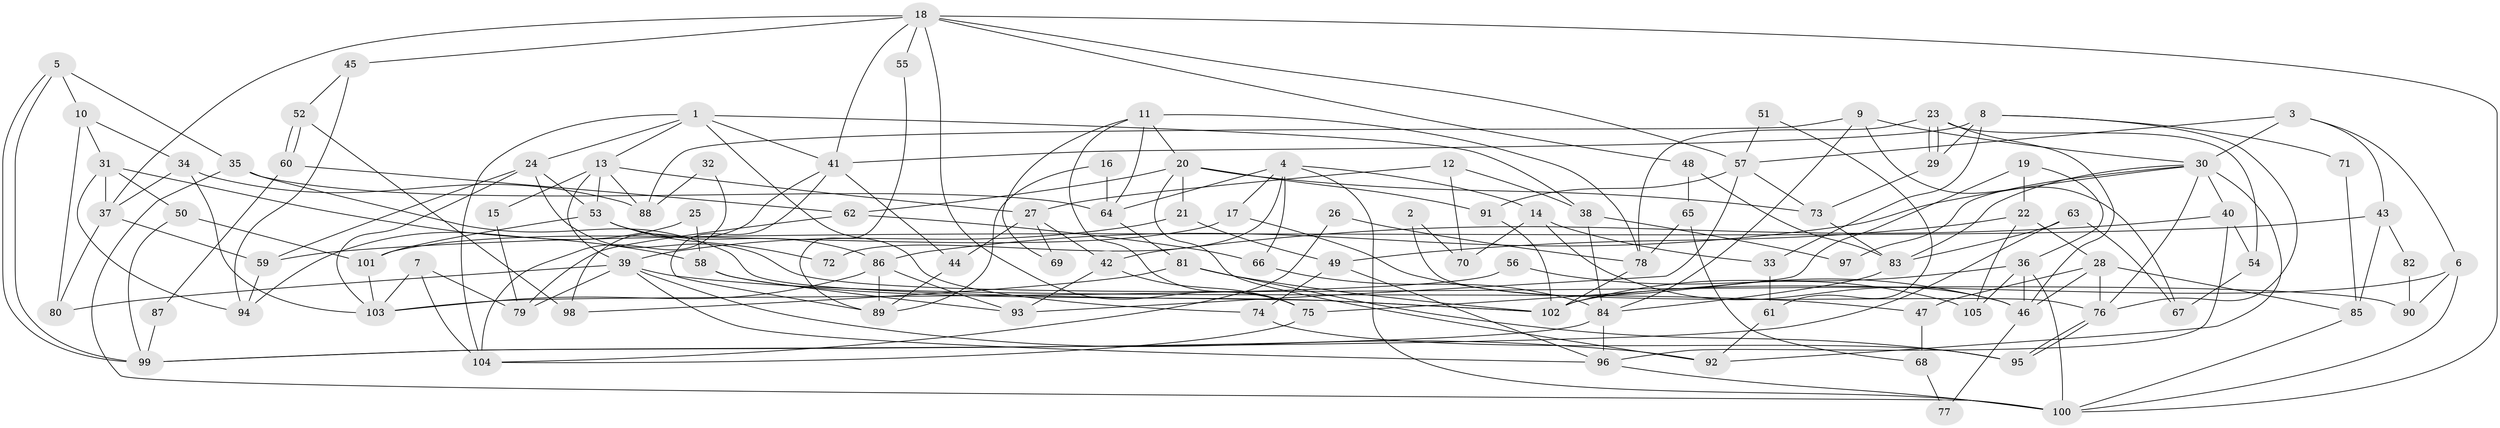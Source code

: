 // coarse degree distribution, {4: 0.15384615384615385, 3: 0.27692307692307694, 10: 0.03076923076923077, 7: 0.06153846153846154, 6: 0.07692307692307693, 2: 0.15384615384615385, 8: 0.046153846153846156, 12: 0.015384615384615385, 5: 0.13846153846153847, 11: 0.03076923076923077, 13: 0.015384615384615385}
// Generated by graph-tools (version 1.1) at 2025/51/03/04/25 22:51:17]
// undirected, 105 vertices, 210 edges
graph export_dot {
  node [color=gray90,style=filled];
  1;
  2;
  3;
  4;
  5;
  6;
  7;
  8;
  9;
  10;
  11;
  12;
  13;
  14;
  15;
  16;
  17;
  18;
  19;
  20;
  21;
  22;
  23;
  24;
  25;
  26;
  27;
  28;
  29;
  30;
  31;
  32;
  33;
  34;
  35;
  36;
  37;
  38;
  39;
  40;
  41;
  42;
  43;
  44;
  45;
  46;
  47;
  48;
  49;
  50;
  51;
  52;
  53;
  54;
  55;
  56;
  57;
  58;
  59;
  60;
  61;
  62;
  63;
  64;
  65;
  66;
  67;
  68;
  69;
  70;
  71;
  72;
  73;
  74;
  75;
  76;
  77;
  78;
  79;
  80;
  81;
  82;
  83;
  84;
  85;
  86;
  87;
  88;
  89;
  90;
  91;
  92;
  93;
  94;
  95;
  96;
  97;
  98;
  99;
  100;
  101;
  102;
  103;
  104;
  105;
  1 -- 13;
  1 -- 41;
  1 -- 24;
  1 -- 38;
  1 -- 74;
  1 -- 104;
  2 -- 70;
  2 -- 76;
  3 -- 6;
  3 -- 57;
  3 -- 30;
  3 -- 43;
  4 -- 17;
  4 -- 100;
  4 -- 14;
  4 -- 64;
  4 -- 66;
  4 -- 72;
  5 -- 99;
  5 -- 99;
  5 -- 10;
  5 -- 35;
  6 -- 102;
  6 -- 100;
  6 -- 90;
  7 -- 79;
  7 -- 103;
  7 -- 104;
  8 -- 41;
  8 -- 76;
  8 -- 29;
  8 -- 33;
  8 -- 71;
  9 -- 84;
  9 -- 30;
  9 -- 67;
  9 -- 88;
  10 -- 31;
  10 -- 34;
  10 -- 80;
  11 -- 75;
  11 -- 64;
  11 -- 20;
  11 -- 69;
  11 -- 78;
  12 -- 27;
  12 -- 38;
  12 -- 70;
  13 -- 39;
  13 -- 88;
  13 -- 15;
  13 -- 27;
  13 -- 53;
  14 -- 46;
  14 -- 33;
  14 -- 70;
  15 -- 79;
  16 -- 64;
  16 -- 89;
  17 -- 46;
  17 -- 101;
  18 -- 100;
  18 -- 57;
  18 -- 37;
  18 -- 41;
  18 -- 45;
  18 -- 48;
  18 -- 55;
  18 -- 75;
  19 -- 75;
  19 -- 22;
  19 -- 36;
  20 -- 91;
  20 -- 21;
  20 -- 62;
  20 -- 73;
  20 -- 92;
  21 -- 39;
  21 -- 49;
  22 -- 28;
  22 -- 49;
  22 -- 105;
  23 -- 29;
  23 -- 29;
  23 -- 78;
  23 -- 46;
  23 -- 54;
  24 -- 59;
  24 -- 53;
  24 -- 90;
  24 -- 103;
  25 -- 94;
  25 -- 58;
  26 -- 78;
  26 -- 104;
  27 -- 42;
  27 -- 44;
  27 -- 69;
  28 -- 76;
  28 -- 46;
  28 -- 47;
  28 -- 85;
  29 -- 73;
  30 -- 86;
  30 -- 40;
  30 -- 76;
  30 -- 83;
  30 -- 92;
  30 -- 97;
  31 -- 94;
  31 -- 37;
  31 -- 50;
  31 -- 58;
  32 -- 104;
  32 -- 88;
  33 -- 61;
  34 -- 103;
  34 -- 37;
  34 -- 88;
  35 -- 64;
  35 -- 100;
  35 -- 102;
  36 -- 102;
  36 -- 46;
  36 -- 100;
  36 -- 105;
  37 -- 80;
  37 -- 59;
  38 -- 84;
  38 -- 97;
  39 -- 92;
  39 -- 96;
  39 -- 47;
  39 -- 79;
  39 -- 80;
  40 -- 96;
  40 -- 42;
  40 -- 54;
  41 -- 89;
  41 -- 44;
  41 -- 98;
  42 -- 75;
  42 -- 93;
  43 -- 85;
  43 -- 59;
  43 -- 82;
  44 -- 89;
  45 -- 52;
  45 -- 94;
  46 -- 77;
  47 -- 68;
  48 -- 83;
  48 -- 65;
  49 -- 96;
  49 -- 74;
  50 -- 99;
  50 -- 101;
  51 -- 61;
  51 -- 57;
  52 -- 98;
  52 -- 60;
  52 -- 60;
  53 -- 72;
  53 -- 86;
  53 -- 101;
  54 -- 67;
  55 -- 89;
  56 -- 103;
  56 -- 105;
  57 -- 93;
  57 -- 73;
  57 -- 91;
  58 -- 93;
  58 -- 102;
  59 -- 94;
  60 -- 62;
  60 -- 87;
  61 -- 92;
  62 -- 66;
  62 -- 79;
  63 -- 67;
  63 -- 83;
  63 -- 99;
  64 -- 81;
  65 -- 78;
  65 -- 68;
  66 -- 84;
  68 -- 77;
  71 -- 85;
  73 -- 83;
  74 -- 95;
  75 -- 104;
  76 -- 95;
  76 -- 95;
  78 -- 102;
  81 -- 95;
  81 -- 102;
  81 -- 98;
  82 -- 90;
  83 -- 84;
  84 -- 99;
  84 -- 96;
  85 -- 100;
  86 -- 103;
  86 -- 89;
  86 -- 93;
  87 -- 99;
  91 -- 102;
  96 -- 100;
  101 -- 103;
}
